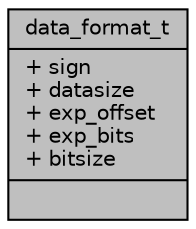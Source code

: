 digraph "data_format_t"
{
 // INTERACTIVE_SVG=YES
 // LATEX_PDF_SIZE
  bgcolor="transparent";
  edge [fontname="Helvetica",fontsize="10",labelfontname="Helvetica",labelfontsize="10"];
  node [fontname="Helvetica",fontsize="10",shape=record];
  Node1 [label="{data_format_t\n|+ sign\l+ datasize\l+ exp_offset\l+ exp_bits\l+ bitsize\l|}",height=0.2,width=0.4,color="black", fillcolor="grey75", style="filled", fontcolor="black",tooltip="The data format representation."];
}
